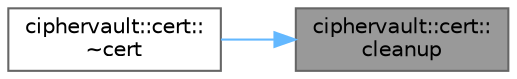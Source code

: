 digraph "ciphervault::cert::cleanup"
{
 // LATEX_PDF_SIZE
  bgcolor="transparent";
  edge [fontname=Helvetica,fontsize=10,labelfontname=Helvetica,labelfontsize=10];
  node [fontname=Helvetica,fontsize=10,shape=box,height=0.2,width=0.4];
  rankdir="RL";
  Node1 [label="ciphervault::cert::\lcleanup",height=0.2,width=0.4,color="gray40", fillcolor="grey60", style="filled", fontcolor="black",tooltip="Cleanup the OpenSSL library."];
  Node1 -> Node2 [dir="back",color="steelblue1",style="solid"];
  Node2 [label="ciphervault::cert::\l~cert",height=0.2,width=0.4,color="grey40", fillcolor="white", style="filled",URL="$classciphervault_1_1cert.html#a6d0400c242a5fae3028d468f01cdcc3f",tooltip=" "];
}

